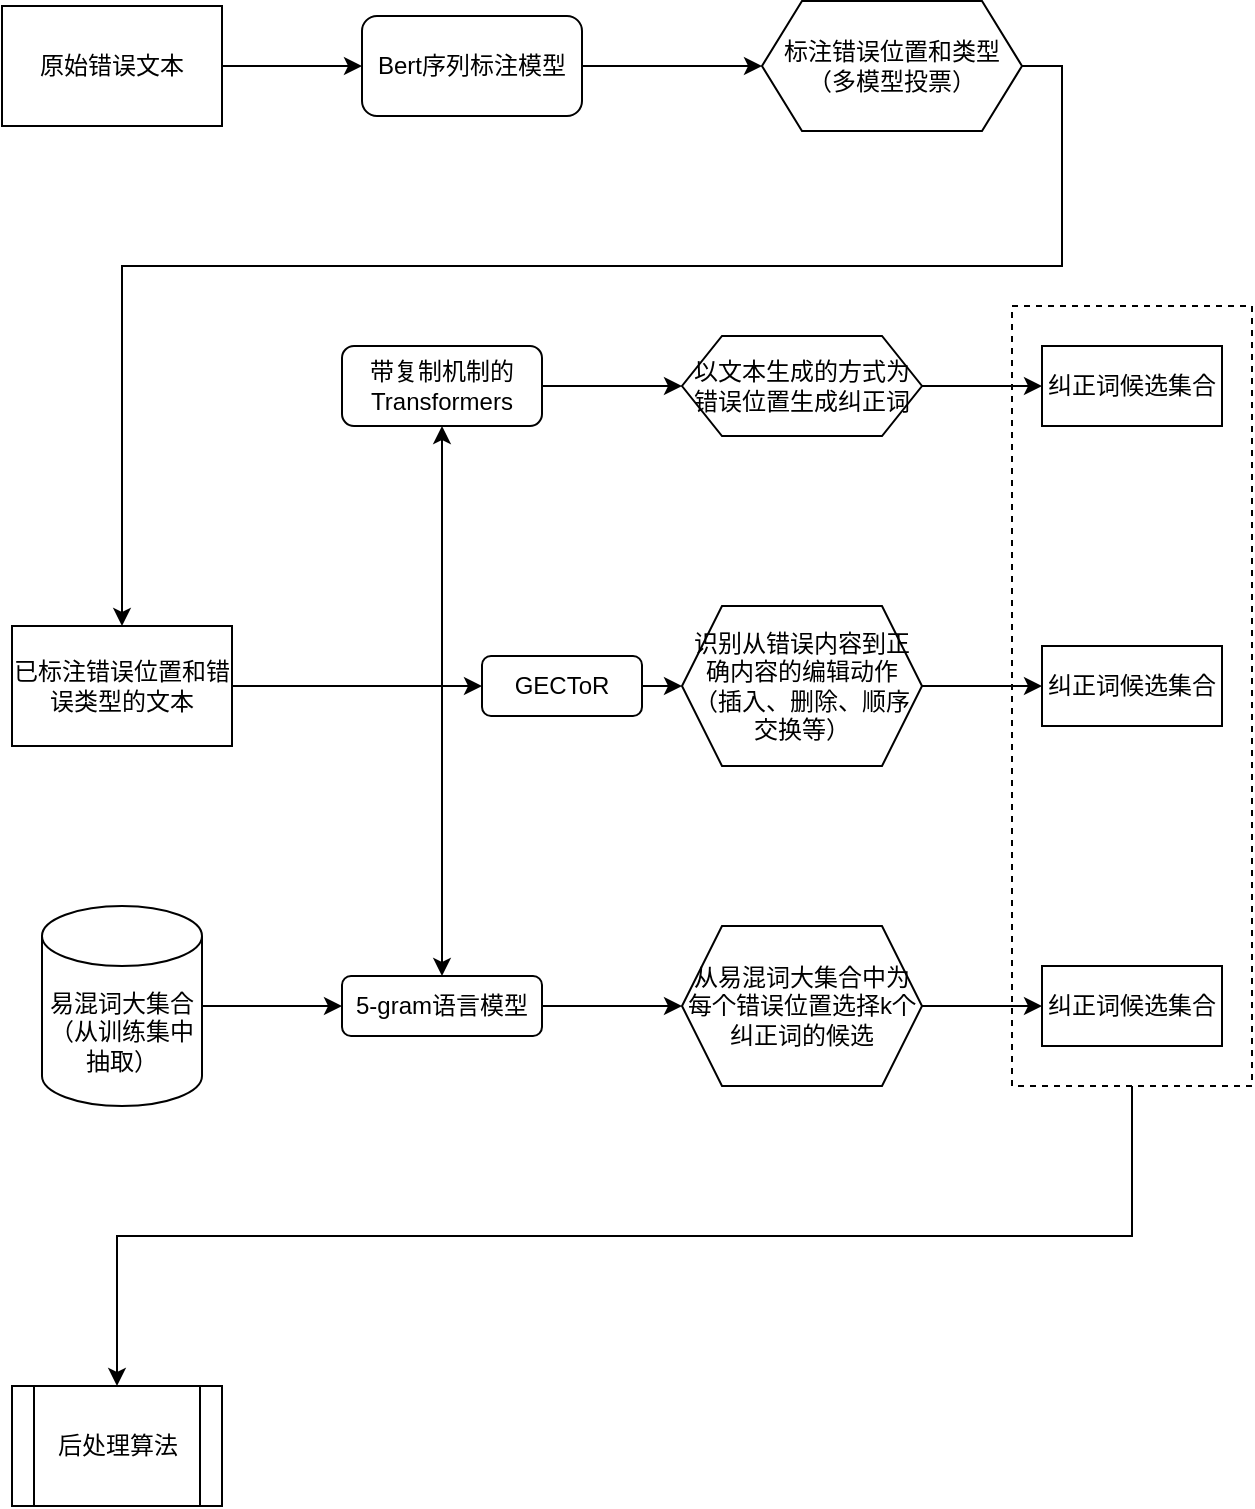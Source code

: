 <mxfile version="20.0.1" type="github">
  <diagram id="C5RBs43oDa-KdzZeNtuy" name="Page-1">
    <mxGraphModel dx="1422" dy="762" grid="1" gridSize="10" guides="1" tooltips="1" connect="1" arrows="1" fold="1" page="1" pageScale="1" pageWidth="827" pageHeight="1169" math="0" shadow="0">
      <root>
        <mxCell id="WIyWlLk6GJQsqaUBKTNV-0" />
        <mxCell id="WIyWlLk6GJQsqaUBKTNV-1" parent="WIyWlLk6GJQsqaUBKTNV-0" />
        <mxCell id="o0RipvDqpUGlfok2w_ck-34" style="edgeStyle=orthogonalEdgeStyle;rounded=0;orthogonalLoop=1;jettySize=auto;html=1;exitX=0.5;exitY=1;exitDx=0;exitDy=0;entryX=0.5;entryY=0;entryDx=0;entryDy=0;" edge="1" parent="WIyWlLk6GJQsqaUBKTNV-1" source="o0RipvDqpUGlfok2w_ck-30" target="o0RipvDqpUGlfok2w_ck-33">
          <mxGeometry relative="1" as="geometry" />
        </mxCell>
        <mxCell id="o0RipvDqpUGlfok2w_ck-30" value="" style="rounded=0;whiteSpace=wrap;html=1;dashed=1;" vertex="1" parent="WIyWlLk6GJQsqaUBKTNV-1">
          <mxGeometry x="575" y="220" width="120" height="390" as="geometry" />
        </mxCell>
        <mxCell id="o0RipvDqpUGlfok2w_ck-6" style="edgeStyle=orthogonalEdgeStyle;rounded=0;orthogonalLoop=1;jettySize=auto;html=1;exitX=1;exitY=0.5;exitDx=0;exitDy=0;entryX=0.5;entryY=0;entryDx=0;entryDy=0;" edge="1" parent="WIyWlLk6GJQsqaUBKTNV-1" source="o0RipvDqpUGlfok2w_ck-11" target="o0RipvDqpUGlfok2w_ck-1">
          <mxGeometry relative="1" as="geometry">
            <mxPoint x="160" y="350" as="sourcePoint" />
          </mxGeometry>
        </mxCell>
        <mxCell id="o0RipvDqpUGlfok2w_ck-8" style="edgeStyle=orthogonalEdgeStyle;rounded=0;orthogonalLoop=1;jettySize=auto;html=1;exitX=1;exitY=0.5;exitDx=0;exitDy=0;entryX=0;entryY=0.5;entryDx=0;entryDy=0;" edge="1" parent="WIyWlLk6GJQsqaUBKTNV-1" source="o0RipvDqpUGlfok2w_ck-1" target="o0RipvDqpUGlfok2w_ck-7">
          <mxGeometry relative="1" as="geometry" />
        </mxCell>
        <mxCell id="o0RipvDqpUGlfok2w_ck-1" value="5-gram语言模型" style="rounded=1;whiteSpace=wrap;html=1;" vertex="1" parent="WIyWlLk6GJQsqaUBKTNV-1">
          <mxGeometry x="240" y="555" width="100" height="30" as="geometry" />
        </mxCell>
        <mxCell id="o0RipvDqpUGlfok2w_ck-5" style="edgeStyle=orthogonalEdgeStyle;rounded=0;orthogonalLoop=1;jettySize=auto;html=1;exitX=1;exitY=0.5;exitDx=0;exitDy=0;exitPerimeter=0;entryX=0;entryY=0.5;entryDx=0;entryDy=0;" edge="1" parent="WIyWlLk6GJQsqaUBKTNV-1" source="o0RipvDqpUGlfok2w_ck-2" target="o0RipvDqpUGlfok2w_ck-1">
          <mxGeometry relative="1" as="geometry" />
        </mxCell>
        <mxCell id="o0RipvDqpUGlfok2w_ck-2" value="易混词大集合&lt;br&gt;（从训练集中抽取）" style="shape=cylinder3;whiteSpace=wrap;html=1;boundedLbl=1;backgroundOutline=1;size=15;" vertex="1" parent="WIyWlLk6GJQsqaUBKTNV-1">
          <mxGeometry x="90" y="520" width="80" height="100" as="geometry" />
        </mxCell>
        <mxCell id="o0RipvDqpUGlfok2w_ck-10" value="" style="edgeStyle=orthogonalEdgeStyle;rounded=0;orthogonalLoop=1;jettySize=auto;html=1;" edge="1" parent="WIyWlLk6GJQsqaUBKTNV-1" source="o0RipvDqpUGlfok2w_ck-7" target="o0RipvDqpUGlfok2w_ck-9">
          <mxGeometry relative="1" as="geometry" />
        </mxCell>
        <mxCell id="o0RipvDqpUGlfok2w_ck-7" value="从易混词大集合中为每个错误位置选择k个纠正词的候选" style="shape=hexagon;perimeter=hexagonPerimeter2;whiteSpace=wrap;html=1;fixedSize=1;" vertex="1" parent="WIyWlLk6GJQsqaUBKTNV-1">
          <mxGeometry x="410" y="530" width="120" height="80" as="geometry" />
        </mxCell>
        <mxCell id="o0RipvDqpUGlfok2w_ck-9" value="纠正词候选集合" style="whiteSpace=wrap;html=1;" vertex="1" parent="WIyWlLk6GJQsqaUBKTNV-1">
          <mxGeometry x="590" y="550" width="90" height="40" as="geometry" />
        </mxCell>
        <mxCell id="o0RipvDqpUGlfok2w_ck-19" style="edgeStyle=orthogonalEdgeStyle;rounded=0;orthogonalLoop=1;jettySize=auto;html=1;exitX=1;exitY=0.5;exitDx=0;exitDy=0;entryX=0.5;entryY=1;entryDx=0;entryDy=0;" edge="1" parent="WIyWlLk6GJQsqaUBKTNV-1" source="o0RipvDqpUGlfok2w_ck-11" target="o0RipvDqpUGlfok2w_ck-18">
          <mxGeometry relative="1" as="geometry" />
        </mxCell>
        <mxCell id="o0RipvDqpUGlfok2w_ck-23" style="edgeStyle=orthogonalEdgeStyle;rounded=0;orthogonalLoop=1;jettySize=auto;html=1;exitX=1;exitY=0.5;exitDx=0;exitDy=0;" edge="1" parent="WIyWlLk6GJQsqaUBKTNV-1" source="o0RipvDqpUGlfok2w_ck-11" target="o0RipvDqpUGlfok2w_ck-22">
          <mxGeometry relative="1" as="geometry" />
        </mxCell>
        <mxCell id="o0RipvDqpUGlfok2w_ck-11" value="&lt;span style=&quot;&quot;&gt;已标注错误位置和错误类型的文本&lt;/span&gt;" style="rounded=0;whiteSpace=wrap;html=1;" vertex="1" parent="WIyWlLk6GJQsqaUBKTNV-1">
          <mxGeometry x="75" y="380" width="110" height="60" as="geometry" />
        </mxCell>
        <mxCell id="o0RipvDqpUGlfok2w_ck-16" style="edgeStyle=orthogonalEdgeStyle;rounded=0;orthogonalLoop=1;jettySize=auto;html=1;exitX=1;exitY=0.5;exitDx=0;exitDy=0;entryX=0;entryY=0.5;entryDx=0;entryDy=0;" edge="1" parent="WIyWlLk6GJQsqaUBKTNV-1" source="o0RipvDqpUGlfok2w_ck-12" target="o0RipvDqpUGlfok2w_ck-13">
          <mxGeometry relative="1" as="geometry" />
        </mxCell>
        <mxCell id="o0RipvDqpUGlfok2w_ck-12" value="&lt;span style=&quot;&quot;&gt;原始错误文本&lt;/span&gt;" style="rounded=0;whiteSpace=wrap;html=1;" vertex="1" parent="WIyWlLk6GJQsqaUBKTNV-1">
          <mxGeometry x="70" y="70" width="110" height="60" as="geometry" />
        </mxCell>
        <mxCell id="o0RipvDqpUGlfok2w_ck-17" style="edgeStyle=orthogonalEdgeStyle;rounded=0;orthogonalLoop=1;jettySize=auto;html=1;exitX=1;exitY=0.5;exitDx=0;exitDy=0;entryX=0;entryY=0.5;entryDx=0;entryDy=0;" edge="1" parent="WIyWlLk6GJQsqaUBKTNV-1" source="o0RipvDqpUGlfok2w_ck-13" target="o0RipvDqpUGlfok2w_ck-14">
          <mxGeometry relative="1" as="geometry" />
        </mxCell>
        <mxCell id="o0RipvDqpUGlfok2w_ck-13" value="Bert序列标注模型" style="rounded=1;whiteSpace=wrap;html=1;" vertex="1" parent="WIyWlLk6GJQsqaUBKTNV-1">
          <mxGeometry x="250" y="75" width="110" height="50" as="geometry" />
        </mxCell>
        <mxCell id="o0RipvDqpUGlfok2w_ck-15" style="edgeStyle=orthogonalEdgeStyle;rounded=0;orthogonalLoop=1;jettySize=auto;html=1;exitX=1;exitY=0.5;exitDx=0;exitDy=0;entryX=0.5;entryY=0;entryDx=0;entryDy=0;" edge="1" parent="WIyWlLk6GJQsqaUBKTNV-1" source="o0RipvDqpUGlfok2w_ck-14" target="o0RipvDqpUGlfok2w_ck-11">
          <mxGeometry relative="1" as="geometry">
            <Array as="points">
              <mxPoint x="600" y="100" />
              <mxPoint x="600" y="200" />
              <mxPoint x="130" y="200" />
            </Array>
          </mxGeometry>
        </mxCell>
        <mxCell id="o0RipvDqpUGlfok2w_ck-14" value="标注错误位置和类型&lt;br&gt;（多模型投票）" style="shape=hexagon;perimeter=hexagonPerimeter2;whiteSpace=wrap;html=1;fixedSize=1;" vertex="1" parent="WIyWlLk6GJQsqaUBKTNV-1">
          <mxGeometry x="450" y="67.5" width="130" height="65" as="geometry" />
        </mxCell>
        <mxCell id="o0RipvDqpUGlfok2w_ck-21" style="edgeStyle=orthogonalEdgeStyle;rounded=0;orthogonalLoop=1;jettySize=auto;html=1;exitX=1;exitY=0.5;exitDx=0;exitDy=0;entryX=0;entryY=0.5;entryDx=0;entryDy=0;" edge="1" parent="WIyWlLk6GJQsqaUBKTNV-1" source="o0RipvDqpUGlfok2w_ck-18" target="o0RipvDqpUGlfok2w_ck-20">
          <mxGeometry relative="1" as="geometry" />
        </mxCell>
        <mxCell id="o0RipvDqpUGlfok2w_ck-18" value="带复制机制的Transformers" style="rounded=1;whiteSpace=wrap;html=1;" vertex="1" parent="WIyWlLk6GJQsqaUBKTNV-1">
          <mxGeometry x="240" y="240" width="100" height="40" as="geometry" />
        </mxCell>
        <mxCell id="o0RipvDqpUGlfok2w_ck-29" style="edgeStyle=orthogonalEdgeStyle;rounded=0;orthogonalLoop=1;jettySize=auto;html=1;exitX=1;exitY=0.5;exitDx=0;exitDy=0;entryX=0;entryY=0.5;entryDx=0;entryDy=0;" edge="1" parent="WIyWlLk6GJQsqaUBKTNV-1" source="o0RipvDqpUGlfok2w_ck-20" target="o0RipvDqpUGlfok2w_ck-28">
          <mxGeometry relative="1" as="geometry" />
        </mxCell>
        <mxCell id="o0RipvDqpUGlfok2w_ck-20" value="以文本生成的方式为错误位置生成纠正词" style="shape=hexagon;perimeter=hexagonPerimeter2;whiteSpace=wrap;html=1;fixedSize=1;" vertex="1" parent="WIyWlLk6GJQsqaUBKTNV-1">
          <mxGeometry x="410" y="235" width="120" height="50" as="geometry" />
        </mxCell>
        <mxCell id="o0RipvDqpUGlfok2w_ck-25" style="edgeStyle=orthogonalEdgeStyle;rounded=0;orthogonalLoop=1;jettySize=auto;html=1;exitX=1;exitY=0.5;exitDx=0;exitDy=0;entryX=0;entryY=0.5;entryDx=0;entryDy=0;" edge="1" parent="WIyWlLk6GJQsqaUBKTNV-1" source="o0RipvDqpUGlfok2w_ck-22" target="o0RipvDqpUGlfok2w_ck-24">
          <mxGeometry relative="1" as="geometry" />
        </mxCell>
        <mxCell id="o0RipvDqpUGlfok2w_ck-22" value="GECToR" style="rounded=1;whiteSpace=wrap;html=1;" vertex="1" parent="WIyWlLk6GJQsqaUBKTNV-1">
          <mxGeometry x="310" y="395" width="80" height="30" as="geometry" />
        </mxCell>
        <mxCell id="o0RipvDqpUGlfok2w_ck-27" value="" style="edgeStyle=orthogonalEdgeStyle;rounded=0;orthogonalLoop=1;jettySize=auto;html=1;" edge="1" parent="WIyWlLk6GJQsqaUBKTNV-1" source="o0RipvDqpUGlfok2w_ck-24" target="o0RipvDqpUGlfok2w_ck-26">
          <mxGeometry relative="1" as="geometry" />
        </mxCell>
        <mxCell id="o0RipvDqpUGlfok2w_ck-24" value="识别从错误内容到正确内容的编辑动作（插入、删除、顺序交换等）" style="shape=hexagon;perimeter=hexagonPerimeter2;whiteSpace=wrap;html=1;fixedSize=1;" vertex="1" parent="WIyWlLk6GJQsqaUBKTNV-1">
          <mxGeometry x="410" y="370" width="120" height="80" as="geometry" />
        </mxCell>
        <mxCell id="o0RipvDqpUGlfok2w_ck-26" value="&lt;span style=&quot;&quot;&gt;纠正词候选集合&lt;/span&gt;" style="whiteSpace=wrap;html=1;" vertex="1" parent="WIyWlLk6GJQsqaUBKTNV-1">
          <mxGeometry x="590" y="390" width="90" height="40" as="geometry" />
        </mxCell>
        <mxCell id="o0RipvDqpUGlfok2w_ck-28" value="&lt;span style=&quot;&quot;&gt;纠正词候选集合&lt;/span&gt;" style="whiteSpace=wrap;html=1;" vertex="1" parent="WIyWlLk6GJQsqaUBKTNV-1">
          <mxGeometry x="590" y="240" width="90" height="40" as="geometry" />
        </mxCell>
        <mxCell id="o0RipvDqpUGlfok2w_ck-33" value="后处理算法" style="shape=process;whiteSpace=wrap;html=1;backgroundOutline=1;" vertex="1" parent="WIyWlLk6GJQsqaUBKTNV-1">
          <mxGeometry x="75" y="760" width="105" height="60" as="geometry" />
        </mxCell>
      </root>
    </mxGraphModel>
  </diagram>
</mxfile>
